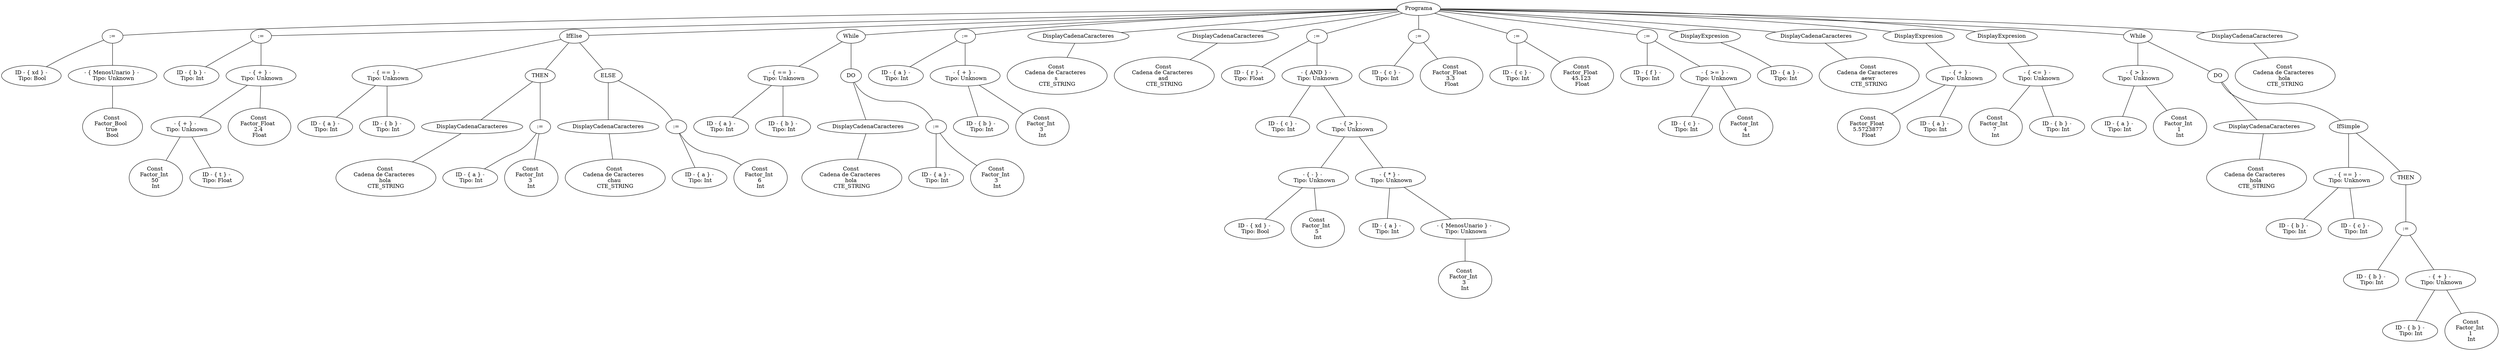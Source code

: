 graph G {nodo_1694819250[label="Programa"]
nodo_1177096266[label=":="]
nodo_1694819250--nodo_1177096266
nodo_305808283[label=" ID - { xd } - 
 Tipo: Bool"]
nodo_1177096266--nodo_305808283
nodo_128893786[label="- { MenosUnario } - 
 Tipo: Unknown"]
nodo_1177096266--nodo_128893786
nodo_1267032364[label="Const 
Factor_Bool  
true 
Bool"]
nodo_128893786--nodo_1267032364
nodo_2058534881[label=":="]
nodo_1694819250--nodo_2058534881
nodo_2111991224[label=" ID - { b } - 
 Tipo: Int"]
nodo_2058534881--nodo_2111991224
nodo_2117255219[label="- { + } - 
 Tipo: Unknown"]
nodo_2058534881--nodo_2117255219
nodo_517380410[label="- { + } - 
 Tipo: Unknown"]
nodo_2117255219--nodo_517380410
nodo_1299641336[label="Const 
Factor_Int  
50 
Int"]
nodo_517380410--nodo_1299641336
nodo_764308918[label=" ID - { t } - 
 Tipo: Float"]
nodo_517380410--nodo_764308918
nodo_1637506559[label="Const 
Factor_Float  
2.4 
Float"]
nodo_2117255219--nodo_1637506559
nodo_693632176[label="IfElse"]
nodo_1694819250--nodo_693632176
nodo_355629945[label="- { == } - 
 Tipo: Unknown"]
nodo_693632176--nodo_355629945
nodo_1232367853[label=" ID - { a } - 
 Tipo: Int"]
nodo_355629945--nodo_1232367853
nodo_1673605040[label=" ID - { b } - 
 Tipo: Int"]
nodo_355629945--nodo_1673605040
nodo_6936321761[label="THEN"]
nodo_693632176--nodo_6936321761
nodo_1567581361[label="DisplayCadenaCaracteres"]
nodo_6936321761--nodo_1567581361
nodo_292938459[label="Const 
Cadena de Caracteres  
hola 
CTE_STRING"]
nodo_1567581361--nodo_292938459
nodo_580024961[label=":="]
nodo_6936321761--nodo_580024961
nodo_917142466[label=" ID - { a } - 
 Tipo: Int"]
nodo_580024961--nodo_917142466
nodo_849460928[label="Const 
Factor_Int  
3 
Int"]
nodo_580024961--nodo_849460928
nodo_6936321762[label="ELSE"]
nodo_693632176--nodo_6936321762
nodo_2027961269[label="DisplayCadenaCaracteres"]
nodo_6936321762--nodo_2027961269
nodo_1993134103[label="Const 
Cadena de Caracteres  
chau 
CTE_STRING"]
nodo_2027961269--nodo_1993134103
nodo_1642360923[label=":="]
nodo_6936321762--nodo_1642360923
nodo_405662939[label=" ID - { a } - 
 Tipo: Int"]
nodo_1642360923--nodo_405662939
nodo_1586270964[label="Const 
Factor_Int  
6 
Int"]
nodo_1642360923--nodo_1586270964
nodo_1496724653[label="While"]
nodo_1694819250--nodo_1496724653
nodo_458209687[label="- { == } - 
 Tipo: Unknown"]
nodo_1496724653--nodo_458209687
nodo_326549596[label=" ID - { a } - 
 Tipo: Int"]
nodo_458209687--nodo_326549596
nodo_1364335809[label=" ID - { b } - 
 Tipo: Int"]
nodo_458209687--nodo_1364335809
nodo_14967246531[label="DO"]
nodo_1496724653--nodo_14967246531
nodo_233530418[label="DisplayCadenaCaracteres"]
nodo_14967246531--nodo_233530418
nodo_653305407[label="Const 
Cadena de Caracteres  
hola 
CTE_STRING"]
nodo_233530418--nodo_653305407
nodo_1766822961[label=":="]
nodo_14967246531--nodo_1766822961
nodo_1130478920[label=" ID - { a } - 
 Tipo: Int"]
nodo_1766822961--nodo_1130478920
nodo_683287027[label="Const 
Factor_Int  
3 
Int"]
nodo_1766822961--nodo_683287027
nodo_38997010[label=":="]
nodo_1694819250--nodo_38997010
nodo_1404928347[label=" ID - { a } - 
 Tipo: Int"]
nodo_38997010--nodo_1404928347
nodo_1789447862[label="- { + } - 
 Tipo: Unknown"]
nodo_38997010--nodo_1789447862
nodo_553264065[label=" ID - { b } - 
 Tipo: Int"]
nodo_1789447862--nodo_553264065
nodo_897697267[label="Const 
Factor_Int  
3 
Int"]
nodo_1789447862--nodo_897697267
nodo_1942406066[label="DisplayCadenaCaracteres"]
nodo_1694819250--nodo_1942406066
nodo_604107971[label="Const 
Cadena de Caracteres  
s 
CTE_STRING"]
nodo_1942406066--nodo_604107971
nodo_1213415012[label="DisplayCadenaCaracteres"]
nodo_1694819250--nodo_1213415012
nodo_123961122[label="Const 
Cadena de Caracteres  
asd 
CTE_STRING"]
nodo_1213415012--nodo_123961122
nodo_1334729950[label=":="]
nodo_1694819250--nodo_1334729950
nodo_1227229563[label=" ID - { r } - 
 Tipo: Float"]
nodo_1334729950--nodo_1227229563
nodo_195600860[label="- { AND } - 
 Tipo: Unknown"]
nodo_1334729950--nodo_195600860
nodo_1688376486[label=" ID - { c } - 
 Tipo: Int"]
nodo_195600860--nodo_1688376486
nodo_399573350[label="- { > } - 
 Tipo: Unknown"]
nodo_195600860--nodo_399573350
nodo_1305193908[label="- { - } - 
 Tipo: Unknown"]
nodo_399573350--nodo_1305193908
nodo_2114664380[label=" ID - { xd } - 
 Tipo: Bool"]
nodo_1305193908--nodo_2114664380
nodo_999661724[label="Const 
Factor_Int  
5 
Int"]
nodo_1305193908--nodo_999661724
nodo_1724731843[label="- { * } - 
 Tipo: Unknown"]
nodo_399573350--nodo_1724731843
nodo_445884362[label=" ID - { a } - 
 Tipo: Int"]
nodo_1724731843--nodo_445884362
nodo_721748895[label="- { MenosUnario } - 
 Tipo: Unknown"]
nodo_1724731843--nodo_721748895
nodo_1031980531[label="Const 
Factor_Int  
3 
Int"]
nodo_721748895--nodo_1031980531
nodo_997608398[label=":="]
nodo_1694819250--nodo_997608398
nodo_1982791261[label=" ID - { c } - 
 Tipo: Int"]
nodo_997608398--nodo_1982791261
nodo_1347137144[label="Const 
Factor_Float  
3.3 
Float"]
nodo_997608398--nodo_1347137144
nodo_1212899836[label=":="]
nodo_1694819250--nodo_1212899836
nodo_1562557367[label=" ID - { c } - 
 Tipo: Int"]
nodo_1212899836--nodo_1562557367
nodo_1973336893[label="Const 
Factor_Float  
45.123 
Float"]
nodo_1212899836--nodo_1973336893
nodo_1811075214[label=":="]
nodo_1694819250--nodo_1811075214
nodo_1101288798[label=" ID - { f } - 
 Tipo: Int"]
nodo_1811075214--nodo_1101288798
nodo_1607460018[label="- { >= } - 
 Tipo: Unknown"]
nodo_1811075214--nodo_1607460018
nodo_1174290147[label=" ID - { c } - 
 Tipo: Int"]
nodo_1607460018--nodo_1174290147
nodo_1289696681[label="Const 
Factor_Int  
4 
Int"]
nodo_1607460018--nodo_1289696681
nodo_1940447180[label="DisplayExpresion"]
nodo_1694819250--nodo_1940447180
nodo_1588970020[label=" ID - { a } - 
 Tipo: Int"]
nodo_1940447180--nodo_1588970020
nodo_245565335[label="DisplayCadenaCaracteres"]
nodo_1694819250--nodo_245565335
nodo_942731712[label="Const 
Cadena de Caracteres  
aewr 
CTE_STRING"]
nodo_245565335--nodo_942731712
nodo_476402209[label="DisplayExpresion"]
nodo_1694819250--nodo_476402209
nodo_183264084[label="- { + } - 
 Tipo: Unknown"]
nodo_476402209--nodo_183264084
nodo_2121744517[label="Const 
Factor_Float  
5.5723877 
Float"]
nodo_183264084--nodo_2121744517
nodo_1066376662[label=" ID - { a } - 
 Tipo: Int"]
nodo_183264084--nodo_1066376662
nodo_250075633[label="DisplayExpresion"]
nodo_1694819250--nodo_250075633
nodo_1143839598[label="- { <= } - 
 Tipo: Unknown"]
nodo_250075633--nodo_1143839598
nodo_1490180672[label="Const 
Factor_Int  
7 
Int"]
nodo_1143839598--nodo_1490180672
nodo_460332449[label=" ID - { b } - 
 Tipo: Int"]
nodo_1143839598--nodo_460332449
nodo_1023487453[label="While"]
nodo_1694819250--nodo_1023487453
nodo_914424520[label="- { > } - 
 Tipo: Unknown"]
nodo_1023487453--nodo_914424520
nodo_358699161[label=" ID - { a } - 
 Tipo: Int"]
nodo_914424520--nodo_358699161
nodo_517938326[label="Const 
Factor_Int  
1 
Int"]
nodo_914424520--nodo_517938326
nodo_10234874531[label="DO"]
nodo_1023487453--nodo_10234874531
nodo_110718392[label="DisplayCadenaCaracteres"]
nodo_10234874531--nodo_110718392
nodo_971848845[label="Const 
Cadena de Caracteres  
hola 
CTE_STRING"]
nodo_110718392--nodo_971848845
nodo_1973538135[label="IfSimple"]
nodo_10234874531--nodo_1973538135
nodo_1100439041[label="- { == } - 
 Tipo: Unknown"]
nodo_1973538135--nodo_1100439041
nodo_425918570[label=" ID - { b } - 
 Tipo: Int"]
nodo_1100439041--nodo_425918570
nodo_2143192188[label=" ID - { c } - 
 Tipo: Int"]
nodo_1100439041--nodo_2143192188
nodo_19735381351[label="THEN"]
nodo_1973538135--nodo_19735381351
nodo_2110121908[label=":="]
nodo_19735381351--nodo_2110121908
nodo_1910163204[label=" ID - { b } - 
 Tipo: Int"]
nodo_2110121908--nodo_1910163204
nodo_114935352[label="- { + } - 
 Tipo: Unknown"]
nodo_2110121908--nodo_114935352
nodo_204349222[label=" ID - { b } - 
 Tipo: Int"]
nodo_114935352--nodo_204349222
nodo_231685785[label="Const 
Factor_Int  
1 
Int"]
nodo_114935352--nodo_231685785
nodo_1865127310[label="DisplayCadenaCaracteres"]
nodo_1694819250--nodo_1865127310
nodo_305623748[label="Const 
Cadena de Caracteres  
hola 
CTE_STRING"]
nodo_1865127310--nodo_305623748
}
